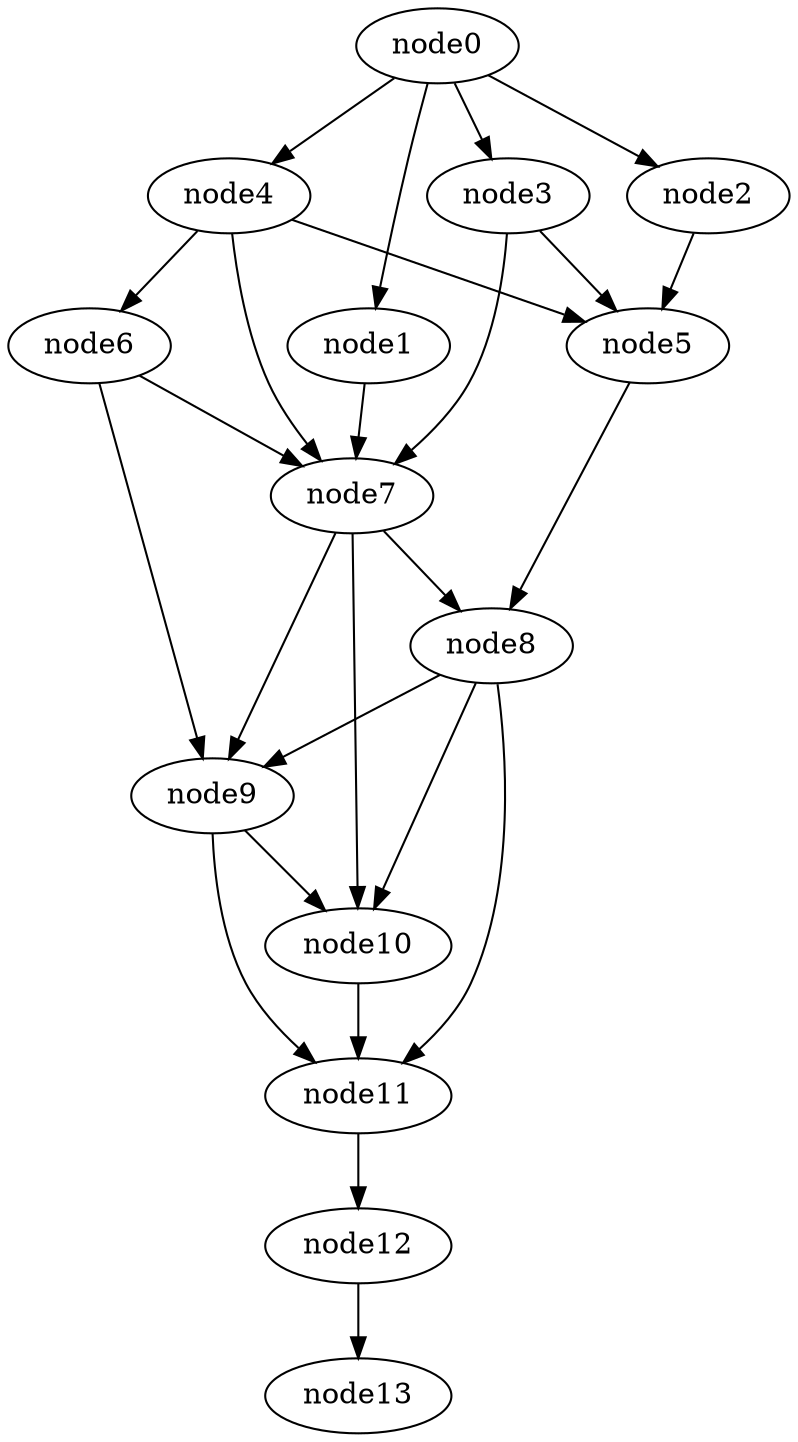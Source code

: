 digraph g{
	node13
	node12 -> node13
	node11 -> node12
	node10 -> node11
	node9 -> node11
	node9 -> node10
	node8 -> node11
	node8 -> node10
	node8 -> node9
	node7 -> node10
	node7 -> node9
	node7 -> node8
	node6 -> node9
	node6 -> node7
	node5 -> node8
	node4 -> node7
	node4 -> node6
	node4 -> node5
	node3 -> node7
	node3 -> node5
	node2 -> node5
	node1 -> node7
	node0 -> node4
	node0 -> node3
	node0 -> node2
	node0 -> node1
}
